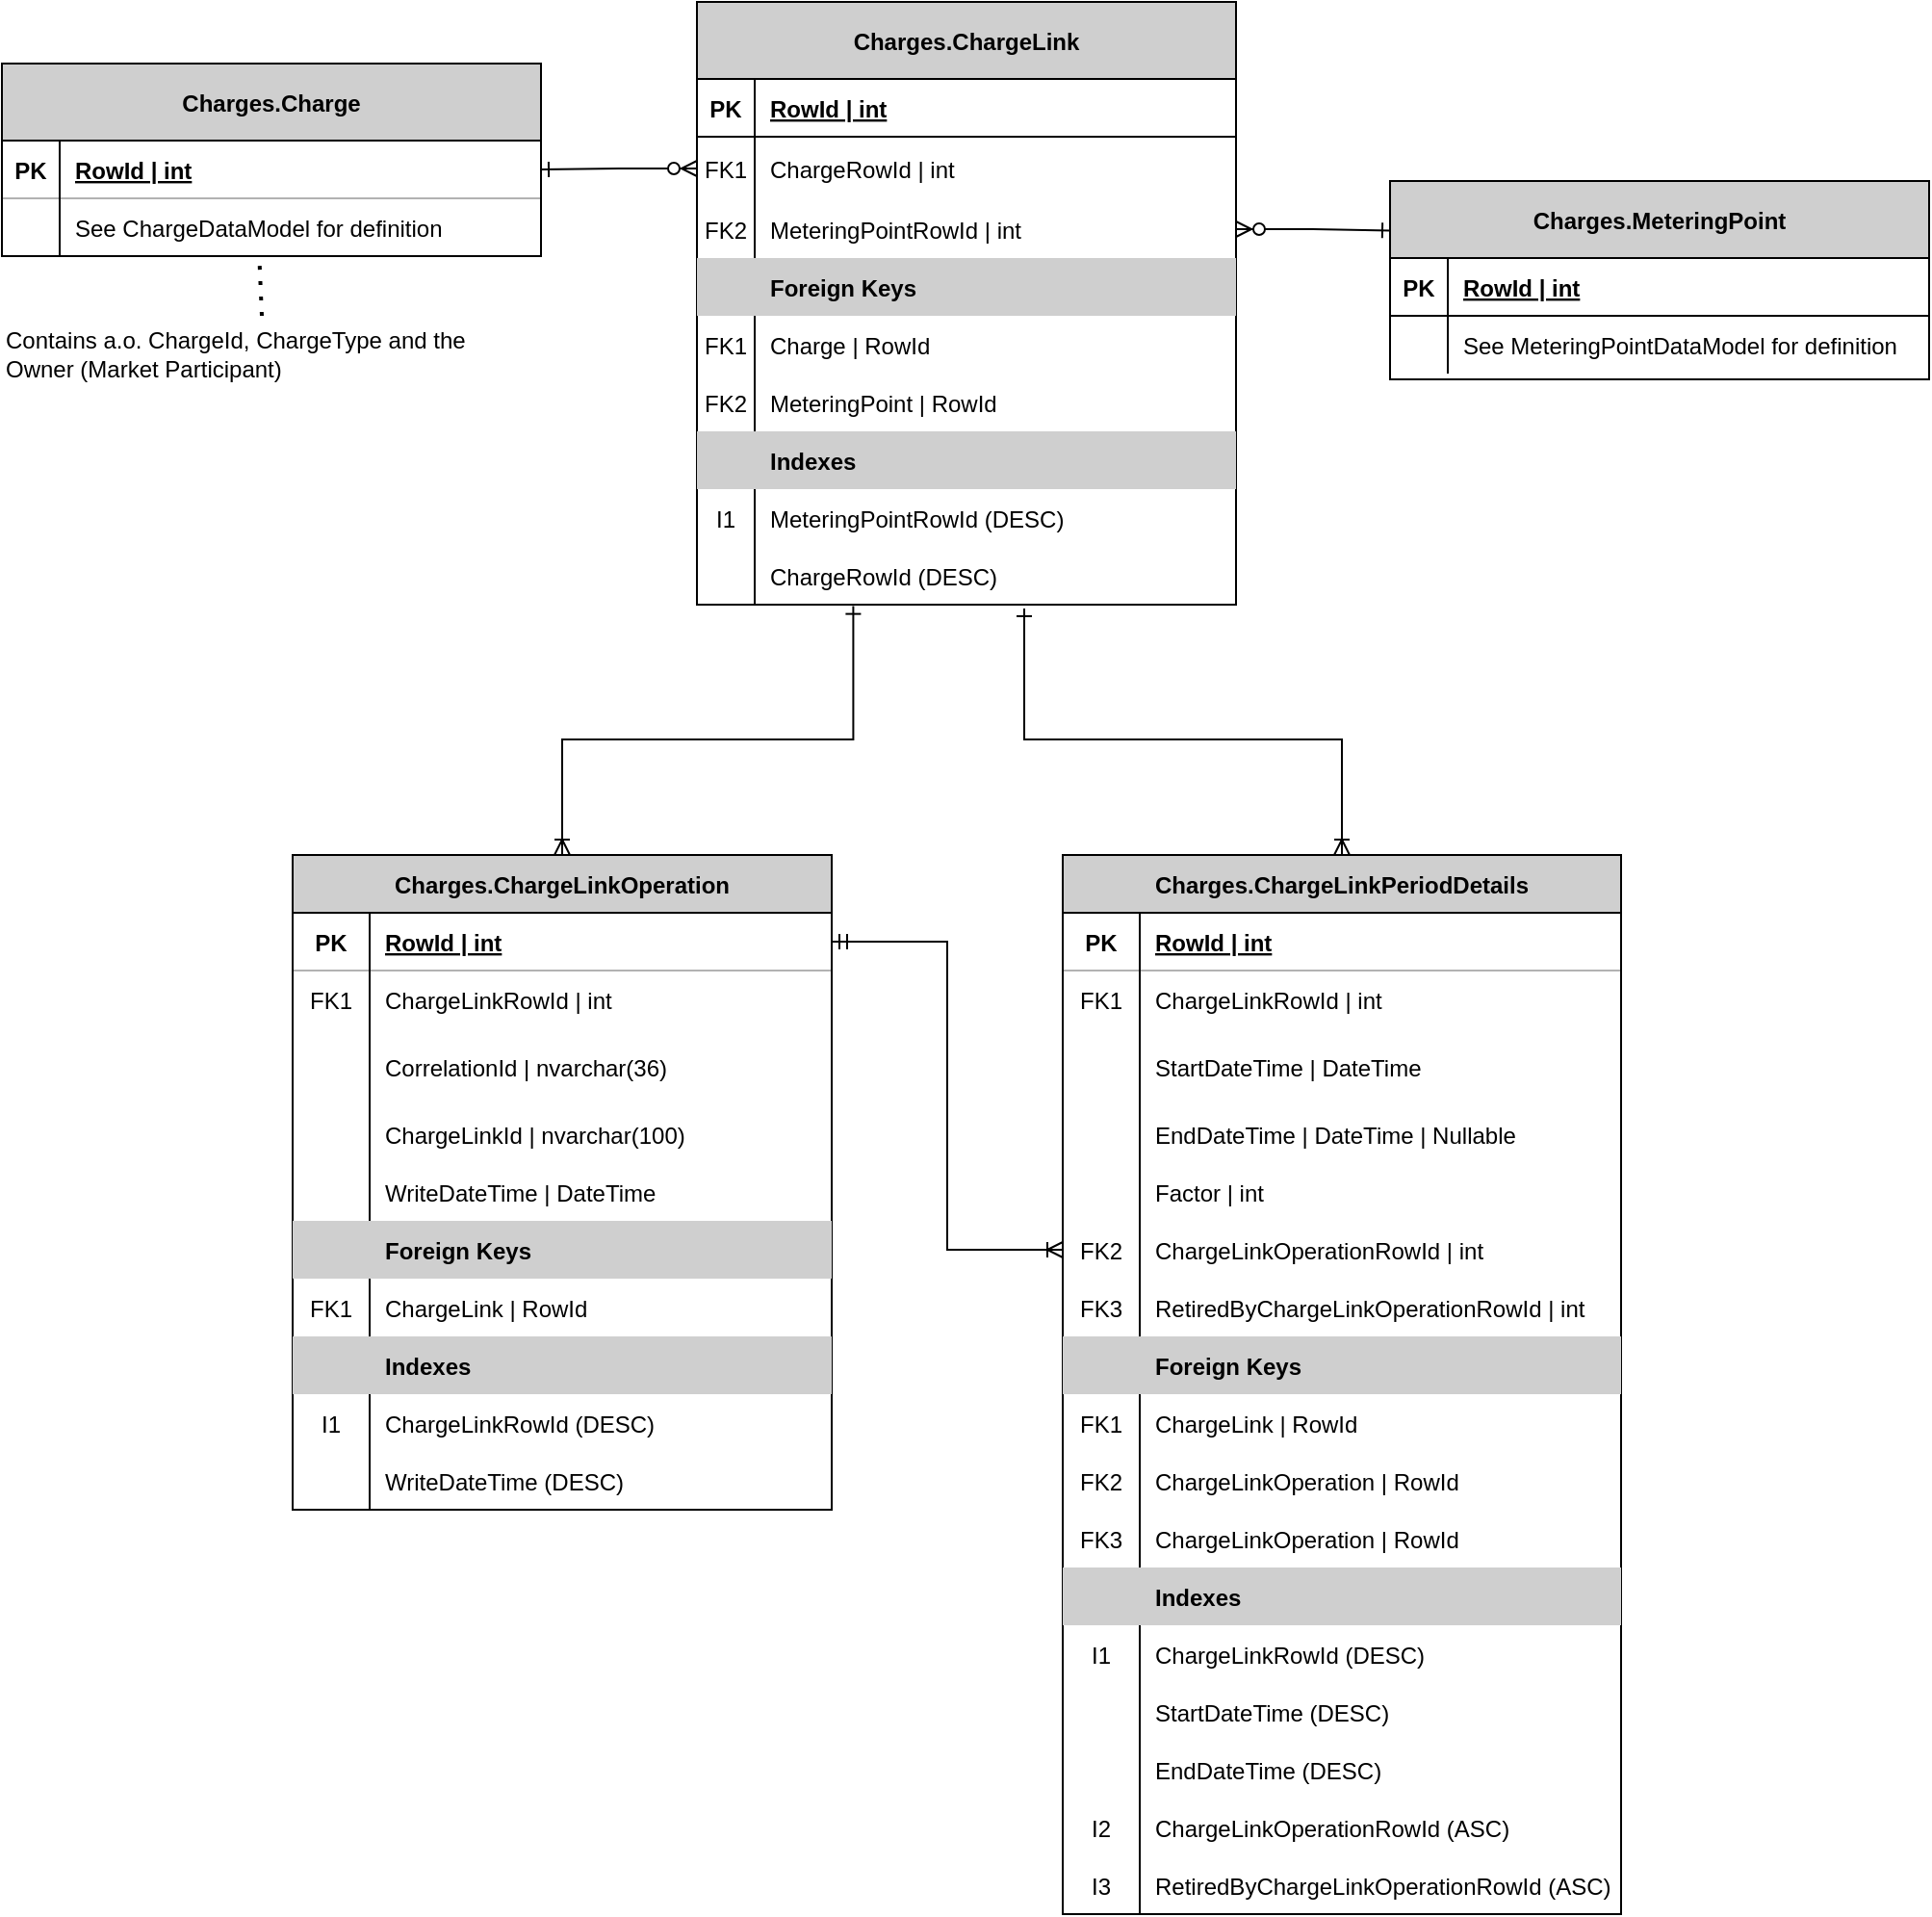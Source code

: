 <mxfile version="14.9.6" type="device"><diagram name="ChargeLink" id="xlzGnx2DEtBZhNfjcX4w"><mxGraphModel dx="1088" dy="880" grid="1" gridSize="10" guides="1" tooltips="1" connect="1" arrows="1" fold="1" page="1" pageScale="1" pageWidth="827" pageHeight="1169" math="0" shadow="0"><root><mxCell id="HBYz7BTnAA2eL4CYqGgN-0"/><mxCell id="HBYz7BTnAA2eL4CYqGgN-1" parent="HBYz7BTnAA2eL4CYqGgN-0"/><mxCell id="HBYz7BTnAA2eL4CYqGgN-2" style="edgeStyle=orthogonalEdgeStyle;rounded=0;orthogonalLoop=1;jettySize=auto;html=1;entryX=0;entryY=0.25;entryDx=0;entryDy=0;fontColor=#000000;startArrow=ERzeroToMany;startFill=1;endArrow=ERone;endFill=0;exitX=1;exitY=0.5;exitDx=0;exitDy=0;" parent="HBYz7BTnAA2eL4CYqGgN-1" source="HBYz7BTnAA2eL4CYqGgN-11" target="HBYz7BTnAA2eL4CYqGgN-73" edge="1"><mxGeometry relative="1" as="geometry"/></mxCell><mxCell id="HBYz7BTnAA2eL4CYqGgN-3" style="edgeStyle=orthogonalEdgeStyle;rounded=0;orthogonalLoop=1;jettySize=auto;html=1;entryX=0.5;entryY=0;entryDx=0;entryDy=0;endArrow=ERoneToMany;endFill=0;startArrow=ERone;startFill=0;exitX=0.29;exitY=1.027;exitDx=0;exitDy=0;exitPerimeter=0;" parent="HBYz7BTnAA2eL4CYqGgN-1" source="PtCFqeKQ3qoCWzpFol2i-0" target="HBYz7BTnAA2eL4CYqGgN-38" edge="1"><mxGeometry relative="1" as="geometry"><Array as="points"><mxPoint x="481" y="480"/><mxPoint x="330" y="480"/></Array></mxGeometry></mxCell><mxCell id="HBYz7BTnAA2eL4CYqGgN-4" value="Charges.ChargeLink" style="shape=table;startSize=40;container=1;collapsible=1;childLayout=tableLayout;fixedRows=1;rowLines=0;fontStyle=1;align=center;resizeLast=1;fillColor=#CFCFCF;" parent="HBYz7BTnAA2eL4CYqGgN-1" vertex="1"><mxGeometry x="400" y="97" width="280" height="313" as="geometry"/></mxCell><mxCell id="HBYz7BTnAA2eL4CYqGgN-5" value="" style="shape=partialRectangle;collapsible=0;dropTarget=0;pointerEvents=0;fillColor=none;top=0;left=0;bottom=1;right=0;points=[[0,0.5],[1,0.5]];portConstraint=eastwest;textOpacity=30;" parent="HBYz7BTnAA2eL4CYqGgN-4" vertex="1"><mxGeometry y="40" width="280" height="30" as="geometry"/></mxCell><mxCell id="HBYz7BTnAA2eL4CYqGgN-6" value="PK" style="shape=partialRectangle;connectable=0;fillColor=none;top=0;left=0;bottom=0;right=0;fontStyle=1;overflow=hidden;" parent="HBYz7BTnAA2eL4CYqGgN-5" vertex="1"><mxGeometry width="30" height="30" as="geometry"/></mxCell><mxCell id="HBYz7BTnAA2eL4CYqGgN-7" value="RowId | int" style="shape=partialRectangle;connectable=0;fillColor=none;top=0;left=0;bottom=0;right=0;align=left;spacingLeft=6;fontStyle=5;overflow=hidden;" parent="HBYz7BTnAA2eL4CYqGgN-5" vertex="1"><mxGeometry x="30" width="250" height="30" as="geometry"/></mxCell><mxCell id="HBYz7BTnAA2eL4CYqGgN-8" value="" style="shape=partialRectangle;collapsible=0;dropTarget=0;pointerEvents=0;fillColor=none;top=0;left=0;bottom=0;right=0;points=[[0,0.5],[1,0.5]];portConstraint=eastwest;textOpacity=30;" parent="HBYz7BTnAA2eL4CYqGgN-4" vertex="1"><mxGeometry y="70" width="280" height="33" as="geometry"/></mxCell><mxCell id="HBYz7BTnAA2eL4CYqGgN-9" value="FK1" style="shape=partialRectangle;connectable=0;fillColor=none;top=0;left=0;bottom=0;right=0;editable=1;overflow=hidden;" parent="HBYz7BTnAA2eL4CYqGgN-8" vertex="1"><mxGeometry width="30" height="33" as="geometry"/></mxCell><mxCell id="HBYz7BTnAA2eL4CYqGgN-10" value="ChargeRowId | int" style="shape=partialRectangle;connectable=0;fillColor=none;top=0;left=0;bottom=0;right=0;align=left;spacingLeft=6;overflow=hidden;" parent="HBYz7BTnAA2eL4CYqGgN-8" vertex="1"><mxGeometry x="30" width="250" height="33" as="geometry"/></mxCell><mxCell id="HBYz7BTnAA2eL4CYqGgN-11" value="" style="shape=partialRectangle;collapsible=0;dropTarget=0;pointerEvents=0;fillColor=none;top=0;left=0;bottom=0;right=0;points=[[0,0.5],[1,0.5]];portConstraint=eastwest;textOpacity=30;" parent="HBYz7BTnAA2eL4CYqGgN-4" vertex="1"><mxGeometry y="103" width="280" height="30" as="geometry"/></mxCell><mxCell id="HBYz7BTnAA2eL4CYqGgN-12" value="FK2" style="shape=partialRectangle;connectable=0;fillColor=none;top=0;left=0;bottom=0;right=0;editable=1;overflow=hidden;" parent="HBYz7BTnAA2eL4CYqGgN-11" vertex="1"><mxGeometry width="30" height="30" as="geometry"/></mxCell><mxCell id="HBYz7BTnAA2eL4CYqGgN-13" value="MeteringPointRowId | int" style="shape=partialRectangle;connectable=0;top=0;left=0;bottom=0;right=0;align=left;spacingLeft=6;overflow=hidden;strokeColor=#b85450;fillColor=none;" parent="HBYz7BTnAA2eL4CYqGgN-11" vertex="1"><mxGeometry x="30" width="250" height="30" as="geometry"/></mxCell><mxCell id="HBYz7BTnAA2eL4CYqGgN-23" style="shape=partialRectangle;collapsible=0;dropTarget=0;pointerEvents=0;fillColor=none;top=0;left=0;bottom=0;right=0;points=[[0,0.5],[1,0.5]];portConstraint=eastwest;textOpacity=30;" parent="HBYz7BTnAA2eL4CYqGgN-4" vertex="1"><mxGeometry y="133" width="280" height="30" as="geometry"/></mxCell><mxCell id="HBYz7BTnAA2eL4CYqGgN-24" style="shape=partialRectangle;connectable=0;top=0;left=0;bottom=0;right=0;editable=1;overflow=hidden;fillColor=#CFCFCF;" parent="HBYz7BTnAA2eL4CYqGgN-23" vertex="1"><mxGeometry width="30" height="30" as="geometry"/></mxCell><mxCell id="HBYz7BTnAA2eL4CYqGgN-25" value="Foreign Keys" style="shape=partialRectangle;connectable=0;top=0;left=0;bottom=0;right=0;align=left;spacingLeft=6;overflow=hidden;fillColor=#CFCFCF;fontStyle=1;" parent="HBYz7BTnAA2eL4CYqGgN-23" vertex="1"><mxGeometry x="30" width="250" height="30" as="geometry"/></mxCell><mxCell id="HBYz7BTnAA2eL4CYqGgN-26" style="shape=partialRectangle;collapsible=0;dropTarget=0;pointerEvents=0;fillColor=none;top=0;left=0;bottom=0;right=0;points=[[0,0.5],[1,0.5]];portConstraint=eastwest;textOpacity=30;" parent="HBYz7BTnAA2eL4CYqGgN-4" vertex="1"><mxGeometry y="163" width="280" height="30" as="geometry"/></mxCell><mxCell id="HBYz7BTnAA2eL4CYqGgN-27" value="FK1" style="shape=partialRectangle;connectable=0;fillColor=none;top=0;left=0;bottom=0;right=0;editable=1;overflow=hidden;" parent="HBYz7BTnAA2eL4CYqGgN-26" vertex="1"><mxGeometry width="30" height="30" as="geometry"/></mxCell><mxCell id="HBYz7BTnAA2eL4CYqGgN-28" value="Charge | RowId" style="shape=partialRectangle;connectable=0;fillColor=none;top=0;left=0;bottom=0;right=0;align=left;spacingLeft=6;overflow=hidden;" parent="HBYz7BTnAA2eL4CYqGgN-26" vertex="1"><mxGeometry x="30" width="250" height="30" as="geometry"/></mxCell><mxCell id="HBYz7BTnAA2eL4CYqGgN-29" style="shape=partialRectangle;collapsible=0;dropTarget=0;pointerEvents=0;fillColor=none;top=0;left=0;bottom=0;right=0;points=[[0,0.5],[1,0.5]];portConstraint=eastwest;textOpacity=30;" parent="HBYz7BTnAA2eL4CYqGgN-4" vertex="1"><mxGeometry y="193" width="280" height="30" as="geometry"/></mxCell><mxCell id="HBYz7BTnAA2eL4CYqGgN-30" value="FK2" style="shape=partialRectangle;connectable=0;fillColor=none;top=0;left=0;bottom=0;right=0;editable=1;overflow=hidden;" parent="HBYz7BTnAA2eL4CYqGgN-29" vertex="1"><mxGeometry width="30" height="30" as="geometry"/></mxCell><mxCell id="HBYz7BTnAA2eL4CYqGgN-31" value="MeteringPoint | RowId" style="shape=partialRectangle;connectable=0;fillColor=none;top=0;left=0;bottom=0;right=0;align=left;spacingLeft=6;overflow=hidden;" parent="HBYz7BTnAA2eL4CYqGgN-29" vertex="1"><mxGeometry x="30" width="250" height="30" as="geometry"/></mxCell><mxCell id="HBYz7BTnAA2eL4CYqGgN-32" style="shape=partialRectangle;collapsible=0;dropTarget=0;pointerEvents=0;fillColor=none;top=0;left=0;bottom=0;right=0;points=[[0,0.5],[1,0.5]];portConstraint=eastwest;textOpacity=30;" parent="HBYz7BTnAA2eL4CYqGgN-4" vertex="1"><mxGeometry y="223" width="280" height="30" as="geometry"/></mxCell><mxCell id="HBYz7BTnAA2eL4CYqGgN-33" style="shape=partialRectangle;connectable=0;top=0;left=0;bottom=0;right=0;editable=1;overflow=hidden;fillColor=#CFCFCF;fontStyle=1" parent="HBYz7BTnAA2eL4CYqGgN-32" vertex="1"><mxGeometry width="30" height="30" as="geometry"/></mxCell><mxCell id="HBYz7BTnAA2eL4CYqGgN-34" value="Indexes" style="shape=partialRectangle;connectable=0;top=0;left=0;bottom=0;right=0;align=left;spacingLeft=6;overflow=hidden;fillColor=#CFCFCF;fontStyle=1" parent="HBYz7BTnAA2eL4CYqGgN-32" vertex="1"><mxGeometry x="30" width="250" height="30" as="geometry"/></mxCell><mxCell id="HBYz7BTnAA2eL4CYqGgN-35" style="shape=partialRectangle;collapsible=0;dropTarget=0;pointerEvents=0;fillColor=none;top=0;left=0;bottom=0;right=0;points=[[0,0.5],[1,0.5]];portConstraint=eastwest;textOpacity=30;" parent="HBYz7BTnAA2eL4CYqGgN-4" vertex="1"><mxGeometry y="253" width="280" height="30" as="geometry"/></mxCell><mxCell id="HBYz7BTnAA2eL4CYqGgN-36" value="I1" style="shape=partialRectangle;connectable=0;fillColor=none;top=0;left=0;bottom=0;right=0;editable=1;overflow=hidden;" parent="HBYz7BTnAA2eL4CYqGgN-35" vertex="1"><mxGeometry width="30" height="30" as="geometry"/></mxCell><mxCell id="HBYz7BTnAA2eL4CYqGgN-37" value="MeteringPointRowId (DESC)" style="shape=partialRectangle;connectable=0;fillColor=none;top=0;left=0;bottom=0;right=0;align=left;spacingLeft=6;overflow=hidden;" parent="HBYz7BTnAA2eL4CYqGgN-35" vertex="1"><mxGeometry x="30" width="250" height="30" as="geometry"/></mxCell><mxCell id="PtCFqeKQ3qoCWzpFol2i-0" style="shape=partialRectangle;collapsible=0;dropTarget=0;pointerEvents=0;fillColor=none;top=0;left=0;bottom=0;right=0;points=[[0,0.5],[1,0.5]];portConstraint=eastwest;textOpacity=30;" parent="HBYz7BTnAA2eL4CYqGgN-4" vertex="1"><mxGeometry y="283" width="280" height="30" as="geometry"/></mxCell><mxCell id="PtCFqeKQ3qoCWzpFol2i-1" value="" style="shape=partialRectangle;connectable=0;fillColor=none;top=0;left=0;bottom=0;right=0;editable=1;overflow=hidden;" parent="PtCFqeKQ3qoCWzpFol2i-0" vertex="1"><mxGeometry width="30" height="30" as="geometry"/></mxCell><mxCell id="PtCFqeKQ3qoCWzpFol2i-2" value="ChargeRowId (DESC)" style="shape=partialRectangle;connectable=0;fillColor=none;top=0;left=0;bottom=0;right=0;align=left;spacingLeft=6;overflow=hidden;" parent="PtCFqeKQ3qoCWzpFol2i-0" vertex="1"><mxGeometry x="30" width="250" height="30" as="geometry"/></mxCell><mxCell id="HBYz7BTnAA2eL4CYqGgN-38" value="Charges.ChargeLinkOperation" style="shape=table;startSize=30;container=1;collapsible=1;childLayout=tableLayout;fixedRows=1;rowLines=0;fontStyle=1;align=center;resizeLast=1;fillColor=#CFCFCF;" parent="HBYz7BTnAA2eL4CYqGgN-1" vertex="1"><mxGeometry x="190" y="540" width="280" height="340" as="geometry"/></mxCell><mxCell id="HBYz7BTnAA2eL4CYqGgN-39" value="" style="shape=partialRectangle;collapsible=0;dropTarget=0;pointerEvents=0;fillColor=none;top=0;left=0;bottom=1;right=0;points=[[0,0.5],[1,0.5]];portConstraint=eastwest;textOpacity=30;opacity=30;" parent="HBYz7BTnAA2eL4CYqGgN-38" vertex="1"><mxGeometry y="30" width="280" height="30" as="geometry"/></mxCell><mxCell id="HBYz7BTnAA2eL4CYqGgN-40" value="PK" style="shape=partialRectangle;connectable=0;fillColor=none;top=0;left=0;bottom=0;right=0;fontStyle=1;overflow=hidden;opacity=30;" parent="HBYz7BTnAA2eL4CYqGgN-39" vertex="1"><mxGeometry width="40" height="30" as="geometry"/></mxCell><mxCell id="HBYz7BTnAA2eL4CYqGgN-41" value="RowId | int" style="shape=partialRectangle;connectable=0;fillColor=none;top=0;left=0;bottom=0;right=0;align=left;spacingLeft=6;fontStyle=5;overflow=hidden;opacity=30;" parent="HBYz7BTnAA2eL4CYqGgN-39" vertex="1"><mxGeometry x="40" width="240" height="30" as="geometry"/></mxCell><mxCell id="HBYz7BTnAA2eL4CYqGgN-42" value="" style="shape=partialRectangle;collapsible=0;dropTarget=0;pointerEvents=0;fillColor=none;top=0;left=0;bottom=0;right=0;points=[[0,0.5],[1,0.5]];portConstraint=eastwest;textOpacity=30;opacity=30;" parent="HBYz7BTnAA2eL4CYqGgN-38" vertex="1"><mxGeometry y="60" width="280" height="30" as="geometry"/></mxCell><mxCell id="HBYz7BTnAA2eL4CYqGgN-43" value="FK1" style="shape=partialRectangle;connectable=0;fillColor=none;top=0;left=0;bottom=0;right=0;editable=1;overflow=hidden;opacity=30;" parent="HBYz7BTnAA2eL4CYqGgN-42" vertex="1"><mxGeometry width="40" height="30" as="geometry"/></mxCell><mxCell id="HBYz7BTnAA2eL4CYqGgN-44" value="ChargeLinkRowId | int" style="shape=partialRectangle;connectable=0;fillColor=none;top=0;left=0;bottom=0;right=0;align=left;spacingLeft=6;overflow=hidden;opacity=30;" parent="HBYz7BTnAA2eL4CYqGgN-42" vertex="1"><mxGeometry x="40" width="240" height="30" as="geometry"/></mxCell><mxCell id="HBYz7BTnAA2eL4CYqGgN-45" value="" style="shape=partialRectangle;collapsible=0;dropTarget=0;pointerEvents=0;fillColor=none;top=0;left=0;bottom=0;right=0;points=[[0,0.5],[1,0.5]];portConstraint=eastwest;textOpacity=30;opacity=30;" parent="HBYz7BTnAA2eL4CYqGgN-38" vertex="1"><mxGeometry y="90" width="280" height="40" as="geometry"/></mxCell><mxCell id="HBYz7BTnAA2eL4CYqGgN-46" value="" style="shape=partialRectangle;connectable=0;fillColor=none;top=0;left=0;bottom=0;right=0;editable=1;overflow=hidden;opacity=30;" parent="HBYz7BTnAA2eL4CYqGgN-45" vertex="1"><mxGeometry width="40" height="40" as="geometry"/></mxCell><mxCell id="HBYz7BTnAA2eL4CYqGgN-47" value="CorrelationId | nvarchar(36)" style="shape=partialRectangle;connectable=0;fillColor=none;top=0;left=0;bottom=0;right=0;align=left;spacingLeft=6;overflow=hidden;opacity=30;" parent="HBYz7BTnAA2eL4CYqGgN-45" vertex="1"><mxGeometry x="40" width="240" height="40" as="geometry"/></mxCell><mxCell id="HBYz7BTnAA2eL4CYqGgN-48" value="" style="shape=partialRectangle;collapsible=0;dropTarget=0;pointerEvents=0;fillColor=none;top=0;left=0;bottom=0;right=0;points=[[0,0.5],[1,0.5]];portConstraint=eastwest;textOpacity=30;opacity=30;" parent="HBYz7BTnAA2eL4CYqGgN-38" vertex="1"><mxGeometry y="130" width="280" height="30" as="geometry"/></mxCell><mxCell id="HBYz7BTnAA2eL4CYqGgN-49" value="" style="shape=partialRectangle;connectable=0;fillColor=none;top=0;left=0;bottom=0;right=0;editable=1;overflow=hidden;opacity=30;" parent="HBYz7BTnAA2eL4CYqGgN-48" vertex="1"><mxGeometry width="40" height="30" as="geometry"/></mxCell><mxCell id="HBYz7BTnAA2eL4CYqGgN-50" value="ChargeLinkId | nvarchar(100)" style="shape=partialRectangle;connectable=0;fillColor=none;top=0;left=0;bottom=0;right=0;align=left;spacingLeft=6;overflow=hidden;opacity=30;" parent="HBYz7BTnAA2eL4CYqGgN-48" vertex="1"><mxGeometry x="40" width="240" height="30" as="geometry"/></mxCell><mxCell id="HBYz7BTnAA2eL4CYqGgN-51" style="shape=partialRectangle;collapsible=0;dropTarget=0;pointerEvents=0;fillColor=none;top=0;left=0;bottom=0;right=0;points=[[0,0.5],[1,0.5]];portConstraint=eastwest;fontStyle=1;textOpacity=30;opacity=30;" parent="HBYz7BTnAA2eL4CYqGgN-38" vertex="1"><mxGeometry y="160" width="280" height="30" as="geometry"/></mxCell><mxCell id="HBYz7BTnAA2eL4CYqGgN-52" style="shape=partialRectangle;connectable=0;top=0;left=0;bottom=0;right=0;editable=1;overflow=hidden;opacity=30;fillColor=none;" parent="HBYz7BTnAA2eL4CYqGgN-51" vertex="1"><mxGeometry width="40" height="30" as="geometry"/></mxCell><mxCell id="HBYz7BTnAA2eL4CYqGgN-53" value="WriteDateTime | DateTime" style="shape=partialRectangle;connectable=0;top=0;left=0;bottom=0;right=0;align=left;spacingLeft=6;overflow=hidden;fontStyle=0;opacity=30;fillColor=none;" parent="HBYz7BTnAA2eL4CYqGgN-51" vertex="1"><mxGeometry x="40" width="240" height="30" as="geometry"/></mxCell><mxCell id="HBYz7BTnAA2eL4CYqGgN-54" style="shape=partialRectangle;collapsible=0;dropTarget=0;pointerEvents=0;fillColor=none;top=0;left=0;bottom=0;right=0;points=[[0,0.5],[1,0.5]];portConstraint=eastwest;fontStyle=1;textOpacity=30;opacity=30;" parent="HBYz7BTnAA2eL4CYqGgN-38" vertex="1"><mxGeometry y="190" width="280" height="30" as="geometry"/></mxCell><mxCell id="HBYz7BTnAA2eL4CYqGgN-55" style="shape=partialRectangle;connectable=0;top=0;left=0;bottom=0;right=0;editable=1;overflow=hidden;fillColor=#CFCFCF;" parent="HBYz7BTnAA2eL4CYqGgN-54" vertex="1"><mxGeometry width="40" height="30" as="geometry"/></mxCell><mxCell id="HBYz7BTnAA2eL4CYqGgN-56" value="Foreign Keys" style="shape=partialRectangle;connectable=0;top=0;left=0;bottom=0;right=0;align=left;spacingLeft=6;overflow=hidden;fontStyle=1;fillColor=#CFCFCF;" parent="HBYz7BTnAA2eL4CYqGgN-54" vertex="1"><mxGeometry x="40" width="240" height="30" as="geometry"/></mxCell><mxCell id="HBYz7BTnAA2eL4CYqGgN-57" style="shape=partialRectangle;collapsible=0;dropTarget=0;pointerEvents=0;fillColor=none;top=0;left=0;bottom=0;right=0;points=[[0,0.5],[1,0.5]];portConstraint=eastwest;textOpacity=30;opacity=30;" parent="HBYz7BTnAA2eL4CYqGgN-38" vertex="1"><mxGeometry y="220" width="280" height="30" as="geometry"/></mxCell><mxCell id="HBYz7BTnAA2eL4CYqGgN-58" value="FK1" style="shape=partialRectangle;connectable=0;fillColor=none;top=0;left=0;bottom=0;right=0;editable=1;overflow=hidden;opacity=30;" parent="HBYz7BTnAA2eL4CYqGgN-57" vertex="1"><mxGeometry width="40" height="30" as="geometry"/></mxCell><mxCell id="HBYz7BTnAA2eL4CYqGgN-59" value="ChargeLink | RowId" style="shape=partialRectangle;connectable=0;fillColor=none;top=0;left=0;bottom=0;right=0;align=left;spacingLeft=6;overflow=hidden;opacity=30;" parent="HBYz7BTnAA2eL4CYqGgN-57" vertex="1"><mxGeometry x="40" width="240" height="30" as="geometry"/></mxCell><mxCell id="HBYz7BTnAA2eL4CYqGgN-60" style="shape=partialRectangle;collapsible=0;dropTarget=0;pointerEvents=0;fillColor=none;top=0;left=0;bottom=0;right=0;points=[[0,0.5],[1,0.5]];portConstraint=eastwest;textOpacity=30;opacity=30;" parent="HBYz7BTnAA2eL4CYqGgN-38" vertex="1"><mxGeometry y="250" width="280" height="30" as="geometry"/></mxCell><mxCell id="HBYz7BTnAA2eL4CYqGgN-61" style="shape=partialRectangle;connectable=0;top=0;left=0;bottom=0;right=0;editable=1;overflow=hidden;fillColor=#CFCFCF;" parent="HBYz7BTnAA2eL4CYqGgN-60" vertex="1"><mxGeometry width="40" height="30" as="geometry"/></mxCell><mxCell id="HBYz7BTnAA2eL4CYqGgN-62" value="Indexes" style="shape=partialRectangle;connectable=0;top=0;left=0;bottom=0;right=0;align=left;spacingLeft=6;overflow=hidden;fillColor=#CFCFCF;fontStyle=1;" parent="HBYz7BTnAA2eL4CYqGgN-60" vertex="1"><mxGeometry x="40" width="240" height="30" as="geometry"/></mxCell><mxCell id="HBYz7BTnAA2eL4CYqGgN-63" style="shape=partialRectangle;collapsible=0;dropTarget=0;pointerEvents=0;fillColor=none;top=0;left=0;bottom=0;right=0;points=[[0,0.5],[1,0.5]];portConstraint=eastwest;textOpacity=30;opacity=30;" parent="HBYz7BTnAA2eL4CYqGgN-38" vertex="1"><mxGeometry y="280" width="280" height="30" as="geometry"/></mxCell><mxCell id="HBYz7BTnAA2eL4CYqGgN-64" value="I1" style="shape=partialRectangle;connectable=0;fillColor=none;top=0;left=0;bottom=0;right=0;editable=1;overflow=hidden;opacity=30;" parent="HBYz7BTnAA2eL4CYqGgN-63" vertex="1"><mxGeometry width="40" height="30" as="geometry"/></mxCell><mxCell id="HBYz7BTnAA2eL4CYqGgN-65" value="ChargeLinkRowId (DESC)" style="shape=partialRectangle;connectable=0;fillColor=none;top=0;left=0;bottom=0;right=0;align=left;spacingLeft=6;overflow=hidden;opacity=30;" parent="HBYz7BTnAA2eL4CYqGgN-63" vertex="1"><mxGeometry x="40" width="240" height="30" as="geometry"/></mxCell><mxCell id="PtCFqeKQ3qoCWzpFol2i-6" style="shape=partialRectangle;collapsible=0;dropTarget=0;pointerEvents=0;fillColor=none;top=0;left=0;bottom=0;right=0;points=[[0,0.5],[1,0.5]];portConstraint=eastwest;textOpacity=30;opacity=30;" parent="HBYz7BTnAA2eL4CYqGgN-38" vertex="1"><mxGeometry y="310" width="280" height="30" as="geometry"/></mxCell><mxCell id="PtCFqeKQ3qoCWzpFol2i-7" value="" style="shape=partialRectangle;connectable=0;fillColor=none;top=0;left=0;bottom=0;right=0;editable=1;overflow=hidden;opacity=30;" parent="PtCFqeKQ3qoCWzpFol2i-6" vertex="1"><mxGeometry width="40" height="30" as="geometry"/></mxCell><mxCell id="PtCFqeKQ3qoCWzpFol2i-8" value="WriteDateTime (DESC)" style="shape=partialRectangle;connectable=0;fillColor=none;top=0;left=0;bottom=0;right=0;align=left;spacingLeft=6;overflow=hidden;opacity=30;" parent="PtCFqeKQ3qoCWzpFol2i-6" vertex="1"><mxGeometry x="40" width="240" height="30" as="geometry"/></mxCell><mxCell id="HBYz7BTnAA2eL4CYqGgN-66" value="Charges.Charge" style="shape=table;startSize=40;container=1;collapsible=1;childLayout=tableLayout;fixedRows=1;rowLines=0;fontStyle=1;align=center;resizeLast=1;fillColor=#CFCFCF;" parent="HBYz7BTnAA2eL4CYqGgN-1" vertex="1"><mxGeometry x="39" y="129" width="280" height="100" as="geometry"/></mxCell><mxCell id="HBYz7BTnAA2eL4CYqGgN-67" value="" style="shape=partialRectangle;collapsible=0;dropTarget=0;pointerEvents=0;fillColor=none;top=0;left=0;bottom=1;right=0;points=[[0,0.5],[1,0.5]];portConstraint=eastwest;opacity=30;textOpacity=30;" parent="HBYz7BTnAA2eL4CYqGgN-66" vertex="1"><mxGeometry y="40" width="280" height="30" as="geometry"/></mxCell><mxCell id="HBYz7BTnAA2eL4CYqGgN-68" value="PK" style="shape=partialRectangle;connectable=0;fillColor=none;top=0;left=0;bottom=0;right=0;fontStyle=1;overflow=hidden;" parent="HBYz7BTnAA2eL4CYqGgN-67" vertex="1"><mxGeometry width="30" height="30" as="geometry"/></mxCell><mxCell id="HBYz7BTnAA2eL4CYqGgN-69" value="RowId | int" style="shape=partialRectangle;connectable=0;fillColor=none;top=0;left=0;bottom=0;right=0;align=left;spacingLeft=6;fontStyle=5;overflow=hidden;" parent="HBYz7BTnAA2eL4CYqGgN-67" vertex="1"><mxGeometry x="30" width="250" height="30" as="geometry"/></mxCell><mxCell id="HBYz7BTnAA2eL4CYqGgN-70" style="shape=partialRectangle;collapsible=0;dropTarget=0;pointerEvents=0;fillColor=none;top=0;left=0;bottom=0;right=0;points=[[0,0.5],[1,0.5]];portConstraint=eastwest;opacity=30;textOpacity=30;" parent="HBYz7BTnAA2eL4CYqGgN-66" vertex="1"><mxGeometry y="70" width="280" height="30" as="geometry"/></mxCell><mxCell id="HBYz7BTnAA2eL4CYqGgN-71" value="" style="shape=partialRectangle;connectable=0;fillColor=none;top=0;left=0;bottom=0;right=0;editable=1;overflow=hidden;" parent="HBYz7BTnAA2eL4CYqGgN-70" vertex="1"><mxGeometry width="30" height="30" as="geometry"/></mxCell><mxCell id="HBYz7BTnAA2eL4CYqGgN-72" value="See ChargeDataModel for definition" style="shape=partialRectangle;connectable=0;fillColor=none;top=0;left=0;bottom=0;right=0;align=left;spacingLeft=6;overflow=hidden;" parent="HBYz7BTnAA2eL4CYqGgN-70" vertex="1"><mxGeometry x="30" width="250" height="30" as="geometry"/></mxCell><mxCell id="HBYz7BTnAA2eL4CYqGgN-73" value="Charges.MeteringPoint" style="shape=table;startSize=40;container=1;collapsible=1;childLayout=tableLayout;fixedRows=1;rowLines=0;fontStyle=1;align=center;resizeLast=1;fillColor=#CFCFCF;" parent="HBYz7BTnAA2eL4CYqGgN-1" vertex="1"><mxGeometry x="760" y="190" width="280" height="103" as="geometry"/></mxCell><mxCell id="HBYz7BTnAA2eL4CYqGgN-74" value="" style="shape=partialRectangle;collapsible=0;dropTarget=0;pointerEvents=0;fillColor=none;top=0;left=0;bottom=1;right=0;points=[[0,0.5],[1,0.5]];portConstraint=eastwest;" parent="HBYz7BTnAA2eL4CYqGgN-73" vertex="1"><mxGeometry y="40" width="280" height="30" as="geometry"/></mxCell><mxCell id="HBYz7BTnAA2eL4CYqGgN-75" value="PK" style="shape=partialRectangle;connectable=0;fillColor=none;top=0;left=0;bottom=0;right=0;fontStyle=1;overflow=hidden;" parent="HBYz7BTnAA2eL4CYqGgN-74" vertex="1"><mxGeometry width="30" height="30" as="geometry"/></mxCell><mxCell id="HBYz7BTnAA2eL4CYqGgN-76" value="RowId | int" style="shape=partialRectangle;connectable=0;fillColor=none;top=0;left=0;bottom=0;right=0;align=left;spacingLeft=6;fontStyle=5;overflow=hidden;" parent="HBYz7BTnAA2eL4CYqGgN-74" vertex="1"><mxGeometry x="30" width="250" height="30" as="geometry"/></mxCell><mxCell id="HBYz7BTnAA2eL4CYqGgN-77" value="" style="shape=partialRectangle;collapsible=0;dropTarget=0;pointerEvents=0;fillColor=none;top=0;left=0;bottom=0;right=0;points=[[0,0.5],[1,0.5]];portConstraint=eastwest;" parent="HBYz7BTnAA2eL4CYqGgN-73" vertex="1"><mxGeometry y="70" width="280" height="30" as="geometry"/></mxCell><mxCell id="HBYz7BTnAA2eL4CYqGgN-78" value="" style="shape=partialRectangle;connectable=0;fillColor=none;top=0;left=0;bottom=0;right=0;editable=1;overflow=hidden;" parent="HBYz7BTnAA2eL4CYqGgN-77" vertex="1"><mxGeometry width="30" height="30" as="geometry"/></mxCell><mxCell id="HBYz7BTnAA2eL4CYqGgN-79" value="See MeteringPointDataModel for definition" style="shape=partialRectangle;connectable=0;fillColor=none;top=0;left=0;bottom=0;right=0;align=left;spacingLeft=6;overflow=hidden;" parent="HBYz7BTnAA2eL4CYqGgN-77" vertex="1"><mxGeometry x="30" width="250" height="30" as="geometry"/></mxCell><mxCell id="HBYz7BTnAA2eL4CYqGgN-101" style="edgeStyle=orthogonalEdgeStyle;rounded=0;orthogonalLoop=1;jettySize=auto;html=1;fontColor=#000000;startArrow=ERzeroToMany;startFill=1;endArrow=ERone;endFill=0;exitX=0;exitY=0.5;exitDx=0;exitDy=0;entryX=1;entryY=0.5;entryDx=0;entryDy=0;" parent="HBYz7BTnAA2eL4CYqGgN-1" source="HBYz7BTnAA2eL4CYqGgN-8" target="HBYz7BTnAA2eL4CYqGgN-67" edge="1"><mxGeometry relative="1" as="geometry"><mxPoint x="192.5" y="202.22" as="sourcePoint"/><mxPoint x="340" y="220" as="targetPoint"/></mxGeometry></mxCell><mxCell id="HBYz7BTnAA2eL4CYqGgN-103" value="Charges.ChargeLinkPeriodDetails" style="shape=table;startSize=30;container=1;collapsible=1;childLayout=tableLayout;fixedRows=1;rowLines=0;fontStyle=1;align=center;resizeLast=1;fillColor=#CFCFCF;" parent="HBYz7BTnAA2eL4CYqGgN-1" vertex="1"><mxGeometry x="590" y="540" width="290" height="550" as="geometry"/></mxCell><mxCell id="HBYz7BTnAA2eL4CYqGgN-104" value="" style="shape=partialRectangle;collapsible=0;dropTarget=0;pointerEvents=0;fillColor=none;top=0;left=0;bottom=1;right=0;points=[[0,0.5],[1,0.5]];portConstraint=eastwest;textOpacity=30;opacity=30;" parent="HBYz7BTnAA2eL4CYqGgN-103" vertex="1"><mxGeometry y="30" width="290" height="30" as="geometry"/></mxCell><mxCell id="HBYz7BTnAA2eL4CYqGgN-105" value="PK" style="shape=partialRectangle;connectable=0;fillColor=none;top=0;left=0;bottom=0;right=0;fontStyle=1;overflow=hidden;opacity=30;" parent="HBYz7BTnAA2eL4CYqGgN-104" vertex="1"><mxGeometry width="40" height="30" as="geometry"/></mxCell><mxCell id="HBYz7BTnAA2eL4CYqGgN-106" value="RowId | int" style="shape=partialRectangle;connectable=0;fillColor=none;top=0;left=0;bottom=0;right=0;align=left;spacingLeft=6;fontStyle=5;overflow=hidden;opacity=30;" parent="HBYz7BTnAA2eL4CYqGgN-104" vertex="1"><mxGeometry x="40" width="250" height="30" as="geometry"/></mxCell><mxCell id="HBYz7BTnAA2eL4CYqGgN-107" value="" style="shape=partialRectangle;collapsible=0;dropTarget=0;pointerEvents=0;fillColor=none;top=0;left=0;bottom=0;right=0;points=[[0,0.5],[1,0.5]];portConstraint=eastwest;textOpacity=30;opacity=30;" parent="HBYz7BTnAA2eL4CYqGgN-103" vertex="1"><mxGeometry y="60" width="290" height="30" as="geometry"/></mxCell><mxCell id="HBYz7BTnAA2eL4CYqGgN-108" value="FK1" style="shape=partialRectangle;connectable=0;fillColor=none;top=0;left=0;bottom=0;right=0;editable=1;overflow=hidden;opacity=30;" parent="HBYz7BTnAA2eL4CYqGgN-107" vertex="1"><mxGeometry width="40" height="30" as="geometry"/></mxCell><mxCell id="HBYz7BTnAA2eL4CYqGgN-109" value="ChargeLinkRowId | int" style="shape=partialRectangle;connectable=0;fillColor=none;top=0;left=0;bottom=0;right=0;align=left;spacingLeft=6;overflow=hidden;opacity=30;" parent="HBYz7BTnAA2eL4CYqGgN-107" vertex="1"><mxGeometry x="40" width="250" height="30" as="geometry"/></mxCell><mxCell id="HBYz7BTnAA2eL4CYqGgN-110" value="" style="shape=partialRectangle;collapsible=0;dropTarget=0;pointerEvents=0;fillColor=none;top=0;left=0;bottom=0;right=0;points=[[0,0.5],[1,0.5]];portConstraint=eastwest;textOpacity=30;opacity=30;" parent="HBYz7BTnAA2eL4CYqGgN-103" vertex="1"><mxGeometry y="90" width="290" height="40" as="geometry"/></mxCell><mxCell id="HBYz7BTnAA2eL4CYqGgN-111" value="" style="shape=partialRectangle;connectable=0;fillColor=none;top=0;left=0;bottom=0;right=0;editable=1;overflow=hidden;opacity=30;" parent="HBYz7BTnAA2eL4CYqGgN-110" vertex="1"><mxGeometry width="40" height="40" as="geometry"/></mxCell><mxCell id="HBYz7BTnAA2eL4CYqGgN-112" value="StartDateTime | DateTime" style="shape=partialRectangle;connectable=0;fillColor=none;top=0;left=0;bottom=0;right=0;align=left;spacingLeft=6;overflow=hidden;opacity=30;" parent="HBYz7BTnAA2eL4CYqGgN-110" vertex="1"><mxGeometry x="40" width="250" height="40" as="geometry"/></mxCell><mxCell id="HBYz7BTnAA2eL4CYqGgN-113" value="" style="shape=partialRectangle;collapsible=0;dropTarget=0;pointerEvents=0;fillColor=none;top=0;left=0;bottom=0;right=0;points=[[0,0.5],[1,0.5]];portConstraint=eastwest;textOpacity=30;opacity=30;" parent="HBYz7BTnAA2eL4CYqGgN-103" vertex="1"><mxGeometry y="130" width="290" height="30" as="geometry"/></mxCell><mxCell id="HBYz7BTnAA2eL4CYqGgN-114" value="" style="shape=partialRectangle;connectable=0;fillColor=none;top=0;left=0;bottom=0;right=0;editable=1;overflow=hidden;opacity=30;" parent="HBYz7BTnAA2eL4CYqGgN-113" vertex="1"><mxGeometry width="40" height="30" as="geometry"/></mxCell><mxCell id="HBYz7BTnAA2eL4CYqGgN-115" value="EndDateTime | DateTime | Nullable" style="shape=partialRectangle;connectable=0;fillColor=none;top=0;left=0;bottom=0;right=0;align=left;spacingLeft=6;overflow=hidden;opacity=30;" parent="HBYz7BTnAA2eL4CYqGgN-113" vertex="1"><mxGeometry x="40" width="250" height="30" as="geometry"/></mxCell><mxCell id="HBYz7BTnAA2eL4CYqGgN-134" style="shape=partialRectangle;collapsible=0;dropTarget=0;pointerEvents=0;fillColor=none;top=0;left=0;bottom=0;right=0;points=[[0,0.5],[1,0.5]];portConstraint=eastwest;textOpacity=30;opacity=30;" parent="HBYz7BTnAA2eL4CYqGgN-103" vertex="1"><mxGeometry y="160" width="290" height="30" as="geometry"/></mxCell><mxCell id="HBYz7BTnAA2eL4CYqGgN-135" style="shape=partialRectangle;connectable=0;fillColor=none;top=0;left=0;bottom=0;right=0;editable=1;overflow=hidden;opacity=30;" parent="HBYz7BTnAA2eL4CYqGgN-134" vertex="1"><mxGeometry width="40" height="30" as="geometry"/></mxCell><mxCell id="HBYz7BTnAA2eL4CYqGgN-136" value="Factor | int" style="shape=partialRectangle;connectable=0;fillColor=none;top=0;left=0;bottom=0;right=0;align=left;spacingLeft=6;overflow=hidden;opacity=30;" parent="HBYz7BTnAA2eL4CYqGgN-134" vertex="1"><mxGeometry x="40" width="250" height="30" as="geometry"/></mxCell><mxCell id="HBYz7BTnAA2eL4CYqGgN-116" style="shape=partialRectangle;collapsible=0;dropTarget=0;pointerEvents=0;fillColor=none;top=0;left=0;bottom=0;right=0;points=[[0,0.5],[1,0.5]];portConstraint=eastwest;fontStyle=1;textOpacity=30;opacity=30;" parent="HBYz7BTnAA2eL4CYqGgN-103" vertex="1"><mxGeometry y="190" width="290" height="30" as="geometry"/></mxCell><mxCell id="HBYz7BTnAA2eL4CYqGgN-117" value="FK2" style="shape=partialRectangle;connectable=0;top=0;left=0;bottom=0;right=0;editable=1;overflow=hidden;opacity=30;fillColor=none;" parent="HBYz7BTnAA2eL4CYqGgN-116" vertex="1"><mxGeometry width="40" height="30" as="geometry"/></mxCell><mxCell id="HBYz7BTnAA2eL4CYqGgN-118" value="ChargeLinkOperationRowId | int" style="shape=partialRectangle;connectable=0;top=0;left=0;bottom=0;right=0;align=left;spacingLeft=6;overflow=hidden;fontStyle=0;opacity=30;fillColor=none;" parent="HBYz7BTnAA2eL4CYqGgN-116" vertex="1"><mxGeometry x="40" width="250" height="30" as="geometry"/></mxCell><mxCell id="LE1x7z4Bz4t3wTM62Ain-0" style="shape=partialRectangle;collapsible=0;dropTarget=0;pointerEvents=0;fillColor=none;top=0;left=0;bottom=0;right=0;points=[[0,0.5],[1,0.5]];portConstraint=eastwest;fontStyle=1;textOpacity=30;opacity=30;" parent="HBYz7BTnAA2eL4CYqGgN-103" vertex="1"><mxGeometry y="220" width="290" height="30" as="geometry"/></mxCell><mxCell id="LE1x7z4Bz4t3wTM62Ain-1" value="FK3" style="shape=partialRectangle;connectable=0;top=0;left=0;bottom=0;right=0;editable=1;overflow=hidden;opacity=30;fillColor=none;" parent="LE1x7z4Bz4t3wTM62Ain-0" vertex="1"><mxGeometry width="40" height="30" as="geometry"/></mxCell><mxCell id="LE1x7z4Bz4t3wTM62Ain-2" value="RetiredByChargeLinkOperationRowId | int" style="shape=partialRectangle;connectable=0;top=0;left=0;bottom=0;right=0;align=left;spacingLeft=6;overflow=hidden;fontStyle=0;strokeColor=#d6b656;fillColor=none;" parent="LE1x7z4Bz4t3wTM62Ain-0" vertex="1"><mxGeometry x="40" width="250" height="30" as="geometry"/></mxCell><mxCell id="HBYz7BTnAA2eL4CYqGgN-119" style="shape=partialRectangle;collapsible=0;dropTarget=0;pointerEvents=0;fillColor=none;top=0;left=0;bottom=0;right=0;points=[[0,0.5],[1,0.5]];portConstraint=eastwest;fontStyle=1;textOpacity=30;opacity=30;" parent="HBYz7BTnAA2eL4CYqGgN-103" vertex="1"><mxGeometry y="250" width="290" height="30" as="geometry"/></mxCell><mxCell id="HBYz7BTnAA2eL4CYqGgN-120" style="shape=partialRectangle;connectable=0;top=0;left=0;bottom=0;right=0;editable=1;overflow=hidden;fillColor=#CFCFCF;" parent="HBYz7BTnAA2eL4CYqGgN-119" vertex="1"><mxGeometry width="40" height="30" as="geometry"/></mxCell><mxCell id="HBYz7BTnAA2eL4CYqGgN-121" value="Foreign Keys" style="shape=partialRectangle;connectable=0;top=0;left=0;bottom=0;right=0;align=left;spacingLeft=6;overflow=hidden;fontStyle=1;fillColor=#CFCFCF;" parent="HBYz7BTnAA2eL4CYqGgN-119" vertex="1"><mxGeometry x="40" width="250" height="30" as="geometry"/></mxCell><mxCell id="HBYz7BTnAA2eL4CYqGgN-122" style="shape=partialRectangle;collapsible=0;dropTarget=0;pointerEvents=0;fillColor=none;top=0;left=0;bottom=0;right=0;points=[[0,0.5],[1,0.5]];portConstraint=eastwest;textOpacity=30;opacity=30;" parent="HBYz7BTnAA2eL4CYqGgN-103" vertex="1"><mxGeometry y="280" width="290" height="30" as="geometry"/></mxCell><mxCell id="HBYz7BTnAA2eL4CYqGgN-123" value="FK1" style="shape=partialRectangle;connectable=0;fillColor=none;top=0;left=0;bottom=0;right=0;editable=1;overflow=hidden;opacity=30;" parent="HBYz7BTnAA2eL4CYqGgN-122" vertex="1"><mxGeometry width="40" height="30" as="geometry"/></mxCell><mxCell id="HBYz7BTnAA2eL4CYqGgN-124" value="ChargeLink | RowId" style="shape=partialRectangle;connectable=0;fillColor=none;top=0;left=0;bottom=0;right=0;align=left;spacingLeft=6;overflow=hidden;opacity=30;" parent="HBYz7BTnAA2eL4CYqGgN-122" vertex="1"><mxGeometry x="40" width="250" height="30" as="geometry"/></mxCell><mxCell id="HBYz7BTnAA2eL4CYqGgN-131" style="shape=partialRectangle;collapsible=0;dropTarget=0;pointerEvents=0;fillColor=none;top=0;left=0;bottom=0;right=0;points=[[0,0.5],[1,0.5]];portConstraint=eastwest;textOpacity=30;opacity=30;" parent="HBYz7BTnAA2eL4CYqGgN-103" vertex="1"><mxGeometry y="310" width="290" height="30" as="geometry"/></mxCell><mxCell id="HBYz7BTnAA2eL4CYqGgN-132" value="FK2" style="shape=partialRectangle;connectable=0;fillColor=none;top=0;left=0;bottom=0;right=0;editable=1;overflow=hidden;opacity=30;" parent="HBYz7BTnAA2eL4CYqGgN-131" vertex="1"><mxGeometry width="40" height="30" as="geometry"/></mxCell><mxCell id="HBYz7BTnAA2eL4CYqGgN-133" value="ChargeLinkOperation | RowId" style="shape=partialRectangle;connectable=0;fillColor=none;top=0;left=0;bottom=0;right=0;align=left;spacingLeft=6;overflow=hidden;opacity=30;" parent="HBYz7BTnAA2eL4CYqGgN-131" vertex="1"><mxGeometry x="40" width="250" height="30" as="geometry"/></mxCell><mxCell id="lE5MZSUeG8CZD2zRynBx-5" style="shape=partialRectangle;collapsible=0;dropTarget=0;pointerEvents=0;fillColor=none;top=0;left=0;bottom=0;right=0;points=[[0,0.5],[1,0.5]];portConstraint=eastwest;textOpacity=30;opacity=30;" parent="HBYz7BTnAA2eL4CYqGgN-103" vertex="1"><mxGeometry y="340" width="290" height="30" as="geometry"/></mxCell><mxCell id="lE5MZSUeG8CZD2zRynBx-6" value="FK3" style="shape=partialRectangle;connectable=0;fillColor=none;top=0;left=0;bottom=0;right=0;editable=1;overflow=hidden;opacity=30;" parent="lE5MZSUeG8CZD2zRynBx-5" vertex="1"><mxGeometry width="40" height="30" as="geometry"/></mxCell><mxCell id="lE5MZSUeG8CZD2zRynBx-7" value="ChargeLinkOperation | RowId" style="shape=partialRectangle;connectable=0;fillColor=none;top=0;left=0;bottom=0;right=0;align=left;spacingLeft=6;overflow=hidden;opacity=30;" parent="lE5MZSUeG8CZD2zRynBx-5" vertex="1"><mxGeometry x="40" width="250" height="30" as="geometry"/></mxCell><mxCell id="HBYz7BTnAA2eL4CYqGgN-125" style="shape=partialRectangle;collapsible=0;dropTarget=0;pointerEvents=0;fillColor=none;top=0;left=0;bottom=0;right=0;points=[[0,0.5],[1,0.5]];portConstraint=eastwest;textOpacity=30;opacity=30;" parent="HBYz7BTnAA2eL4CYqGgN-103" vertex="1"><mxGeometry y="370" width="290" height="30" as="geometry"/></mxCell><mxCell id="HBYz7BTnAA2eL4CYqGgN-126" style="shape=partialRectangle;connectable=0;top=0;left=0;bottom=0;right=0;editable=1;overflow=hidden;fillColor=#CFCFCF;" parent="HBYz7BTnAA2eL4CYqGgN-125" vertex="1"><mxGeometry width="40" height="30" as="geometry"/></mxCell><mxCell id="HBYz7BTnAA2eL4CYqGgN-127" value="Indexes" style="shape=partialRectangle;connectable=0;top=0;left=0;bottom=0;right=0;align=left;spacingLeft=6;overflow=hidden;fillColor=#CFCFCF;fontStyle=1;" parent="HBYz7BTnAA2eL4CYqGgN-125" vertex="1"><mxGeometry x="40" width="250" height="30" as="geometry"/></mxCell><mxCell id="HBYz7BTnAA2eL4CYqGgN-128" style="shape=partialRectangle;collapsible=0;dropTarget=0;pointerEvents=0;fillColor=none;top=0;left=0;bottom=0;right=0;points=[[0,0.5],[1,0.5]];portConstraint=eastwest;textOpacity=30;opacity=30;" parent="HBYz7BTnAA2eL4CYqGgN-103" vertex="1"><mxGeometry y="400" width="290" height="30" as="geometry"/></mxCell><mxCell id="HBYz7BTnAA2eL4CYqGgN-129" value="I1" style="shape=partialRectangle;connectable=0;fillColor=none;top=0;left=0;bottom=0;right=0;editable=1;overflow=hidden;opacity=30;" parent="HBYz7BTnAA2eL4CYqGgN-128" vertex="1"><mxGeometry width="40" height="30" as="geometry"/></mxCell><mxCell id="HBYz7BTnAA2eL4CYqGgN-130" value="ChargeLinkRowId (DESC)" style="shape=partialRectangle;connectable=0;fillColor=none;top=0;left=0;bottom=0;right=0;align=left;spacingLeft=6;overflow=hidden;opacity=30;" parent="HBYz7BTnAA2eL4CYqGgN-128" vertex="1"><mxGeometry x="40" width="250" height="30" as="geometry"/></mxCell><mxCell id="PtCFqeKQ3qoCWzpFol2i-9" style="shape=partialRectangle;collapsible=0;dropTarget=0;pointerEvents=0;fillColor=none;top=0;left=0;bottom=0;right=0;points=[[0,0.5],[1,0.5]];portConstraint=eastwest;textOpacity=30;opacity=30;" parent="HBYz7BTnAA2eL4CYqGgN-103" vertex="1"><mxGeometry y="430" width="290" height="30" as="geometry"/></mxCell><mxCell id="PtCFqeKQ3qoCWzpFol2i-10" value="" style="shape=partialRectangle;connectable=0;fillColor=none;top=0;left=0;bottom=0;right=0;editable=1;overflow=hidden;opacity=30;" parent="PtCFqeKQ3qoCWzpFol2i-9" vertex="1"><mxGeometry width="40" height="30" as="geometry"/></mxCell><mxCell id="PtCFqeKQ3qoCWzpFol2i-11" value="StartDateTime (DESC)" style="shape=partialRectangle;connectable=0;fillColor=none;top=0;left=0;bottom=0;right=0;align=left;spacingLeft=6;overflow=hidden;opacity=30;" parent="PtCFqeKQ3qoCWzpFol2i-9" vertex="1"><mxGeometry x="40" width="250" height="30" as="geometry"/></mxCell><mxCell id="PtCFqeKQ3qoCWzpFol2i-12" style="shape=partialRectangle;collapsible=0;dropTarget=0;pointerEvents=0;fillColor=none;top=0;left=0;bottom=0;right=0;points=[[0,0.5],[1,0.5]];portConstraint=eastwest;textOpacity=30;opacity=30;" parent="HBYz7BTnAA2eL4CYqGgN-103" vertex="1"><mxGeometry y="460" width="290" height="30" as="geometry"/></mxCell><mxCell id="PtCFqeKQ3qoCWzpFol2i-13" value="" style="shape=partialRectangle;connectable=0;fillColor=none;top=0;left=0;bottom=0;right=0;editable=1;overflow=hidden;opacity=30;" parent="PtCFqeKQ3qoCWzpFol2i-12" vertex="1"><mxGeometry width="40" height="30" as="geometry"/></mxCell><mxCell id="PtCFqeKQ3qoCWzpFol2i-14" value="EndDateTime (DESC)" style="shape=partialRectangle;connectable=0;fillColor=none;top=0;left=0;bottom=0;right=0;align=left;spacingLeft=6;overflow=hidden;opacity=30;" parent="PtCFqeKQ3qoCWzpFol2i-12" vertex="1"><mxGeometry x="40" width="250" height="30" as="geometry"/></mxCell><mxCell id="PtCFqeKQ3qoCWzpFol2i-15" style="shape=partialRectangle;collapsible=0;dropTarget=0;pointerEvents=0;fillColor=none;top=0;left=0;bottom=0;right=0;points=[[0,0.5],[1,0.5]];portConstraint=eastwest;textOpacity=30;opacity=30;" parent="HBYz7BTnAA2eL4CYqGgN-103" vertex="1"><mxGeometry y="490" width="290" height="30" as="geometry"/></mxCell><mxCell id="PtCFqeKQ3qoCWzpFol2i-16" value="I2" style="shape=partialRectangle;connectable=0;fillColor=none;top=0;left=0;bottom=0;right=0;editable=1;overflow=hidden;opacity=30;" parent="PtCFqeKQ3qoCWzpFol2i-15" vertex="1"><mxGeometry width="40" height="30" as="geometry"/></mxCell><mxCell id="PtCFqeKQ3qoCWzpFol2i-17" value="ChargeLinkOperationRowId (ASC)" style="shape=partialRectangle;connectable=0;fillColor=none;top=0;left=0;bottom=0;right=0;align=left;spacingLeft=6;overflow=hidden;opacity=30;" parent="PtCFqeKQ3qoCWzpFol2i-15" vertex="1"><mxGeometry x="40" width="250" height="30" as="geometry"/></mxCell><mxCell id="PtCFqeKQ3qoCWzpFol2i-18" style="shape=partialRectangle;collapsible=0;dropTarget=0;pointerEvents=0;fillColor=none;top=0;left=0;bottom=0;right=0;points=[[0,0.5],[1,0.5]];portConstraint=eastwest;textOpacity=30;opacity=30;" parent="HBYz7BTnAA2eL4CYqGgN-103" vertex="1"><mxGeometry y="520" width="290" height="30" as="geometry"/></mxCell><mxCell id="PtCFqeKQ3qoCWzpFol2i-19" value="I3" style="shape=partialRectangle;connectable=0;fillColor=none;top=0;left=0;bottom=0;right=0;editable=1;overflow=hidden;opacity=30;" parent="PtCFqeKQ3qoCWzpFol2i-18" vertex="1"><mxGeometry width="40" height="30" as="geometry"/></mxCell><mxCell id="PtCFqeKQ3qoCWzpFol2i-20" value="RetiredByChargeLinkOperationRowId (ASC)" style="shape=partialRectangle;connectable=0;fillColor=none;top=0;left=0;bottom=0;right=0;align=left;spacingLeft=6;overflow=hidden;opacity=30;" parent="PtCFqeKQ3qoCWzpFol2i-18" vertex="1"><mxGeometry x="40" width="250" height="30" as="geometry"/></mxCell><mxCell id="HBYz7BTnAA2eL4CYqGgN-138" style="edgeStyle=orthogonalEdgeStyle;rounded=0;orthogonalLoop=1;jettySize=auto;html=1;entryX=0;entryY=0.5;entryDx=0;entryDy=0;fontColor=#000000;startArrow=ERmandOne;startFill=0;endArrow=ERoneToMany;endFill=0;exitX=1;exitY=0.5;exitDx=0;exitDy=0;" parent="HBYz7BTnAA2eL4CYqGgN-1" source="HBYz7BTnAA2eL4CYqGgN-39" target="HBYz7BTnAA2eL4CYqGgN-116" edge="1"><mxGeometry relative="1" as="geometry"><mxPoint x="635.96" y="390.99" as="sourcePoint"/><mxPoint x="910" y="550" as="targetPoint"/></mxGeometry></mxCell><mxCell id="lE5MZSUeG8CZD2zRynBx-0" value="Contains a.o. ChargeId, ChargeType and the Owner (Market Participant)" style="text;html=1;strokeColor=none;fillColor=none;align=left;verticalAlign=middle;whiteSpace=wrap;rounded=0;" parent="HBYz7BTnAA2eL4CYqGgN-1" vertex="1"><mxGeometry x="39" y="260" width="270" height="40" as="geometry"/></mxCell><mxCell id="lE5MZSUeG8CZD2zRynBx-1" value="" style="endArrow=none;dashed=1;html=1;dashPattern=1 3;strokeWidth=2;exitX=0.5;exitY=0;exitDx=0;exitDy=0;entryX=0.478;entryY=1.14;entryDx=0;entryDy=0;entryPerimeter=0;" parent="HBYz7BTnAA2eL4CYqGgN-1" source="lE5MZSUeG8CZD2zRynBx-0" target="HBYz7BTnAA2eL4CYqGgN-70" edge="1"><mxGeometry width="50" height="50" relative="1" as="geometry"><mxPoint x="530" y="500" as="sourcePoint"/><mxPoint x="180" y="300" as="targetPoint"/></mxGeometry></mxCell><mxCell id="PtCFqeKQ3qoCWzpFol2i-21" style="edgeStyle=orthogonalEdgeStyle;rounded=0;orthogonalLoop=1;jettySize=auto;html=1;fontColor=#000000;startArrow=ERoneToMany;startFill=0;endArrow=ERone;endFill=0;exitX=0.5;exitY=0;exitDx=0;exitDy=0;" parent="HBYz7BTnAA2eL4CYqGgN-1" source="HBYz7BTnAA2eL4CYqGgN-103" edge="1"><mxGeometry relative="1" as="geometry"><mxPoint x="1130" y="192" as="sourcePoint"/><mxPoint x="570" y="412" as="targetPoint"/><Array as="points"><mxPoint x="735" y="480"/><mxPoint x="570" y="480"/></Array></mxGeometry></mxCell></root></mxGraphModel></diagram></mxfile>